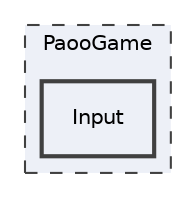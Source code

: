 digraph "PaooGame/Input"
{
 // LATEX_PDF_SIZE
  edge [fontname="Helvetica",fontsize="10",labelfontname="Helvetica",labelfontsize="10"];
  node [fontname="Helvetica",fontsize="10",shape=record];
  compound=true
  subgraph clusterdir_b74d128e4f73e7cbb693cd984ddee52f {
    graph [ bgcolor="#edf0f7", pencolor="grey25", style="filled,dashed,", label="PaooGame", fontname="Helvetica", fontsize="10", URL="dir_b74d128e4f73e7cbb693cd984ddee52f.html"]
  dir_972d079b6ac58829db62e634f0e4382b [shape=box, label="Input", style="filled,bold,", fillcolor="#edf0f7", color="grey25", URL="dir_972d079b6ac58829db62e634f0e4382b.html"];
  }
}
